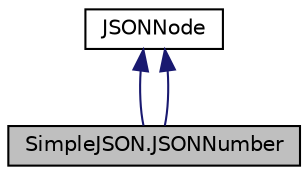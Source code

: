 digraph "SimpleJSON.JSONNumber"
{
  edge [fontname="Helvetica",fontsize="10",labelfontname="Helvetica",labelfontsize="10"];
  node [fontname="Helvetica",fontsize="10",shape=record];
  Node1 [label="SimpleJSON.JSONNumber",height=0.2,width=0.4,color="black", fillcolor="grey75", style="filled", fontcolor="black"];
  Node2 -> Node1 [dir="back",color="midnightblue",fontsize="10",style="solid",fontname="Helvetica"];
  Node2 [label="JSONNode",height=0.2,width=0.4,color="black", fillcolor="white", style="filled",URL="$da/d7d/classSimpleJSON_1_1JSONNode.html"];
  Node2 -> Node1 [dir="back",color="midnightblue",fontsize="10",style="solid",fontname="Helvetica"];
}
